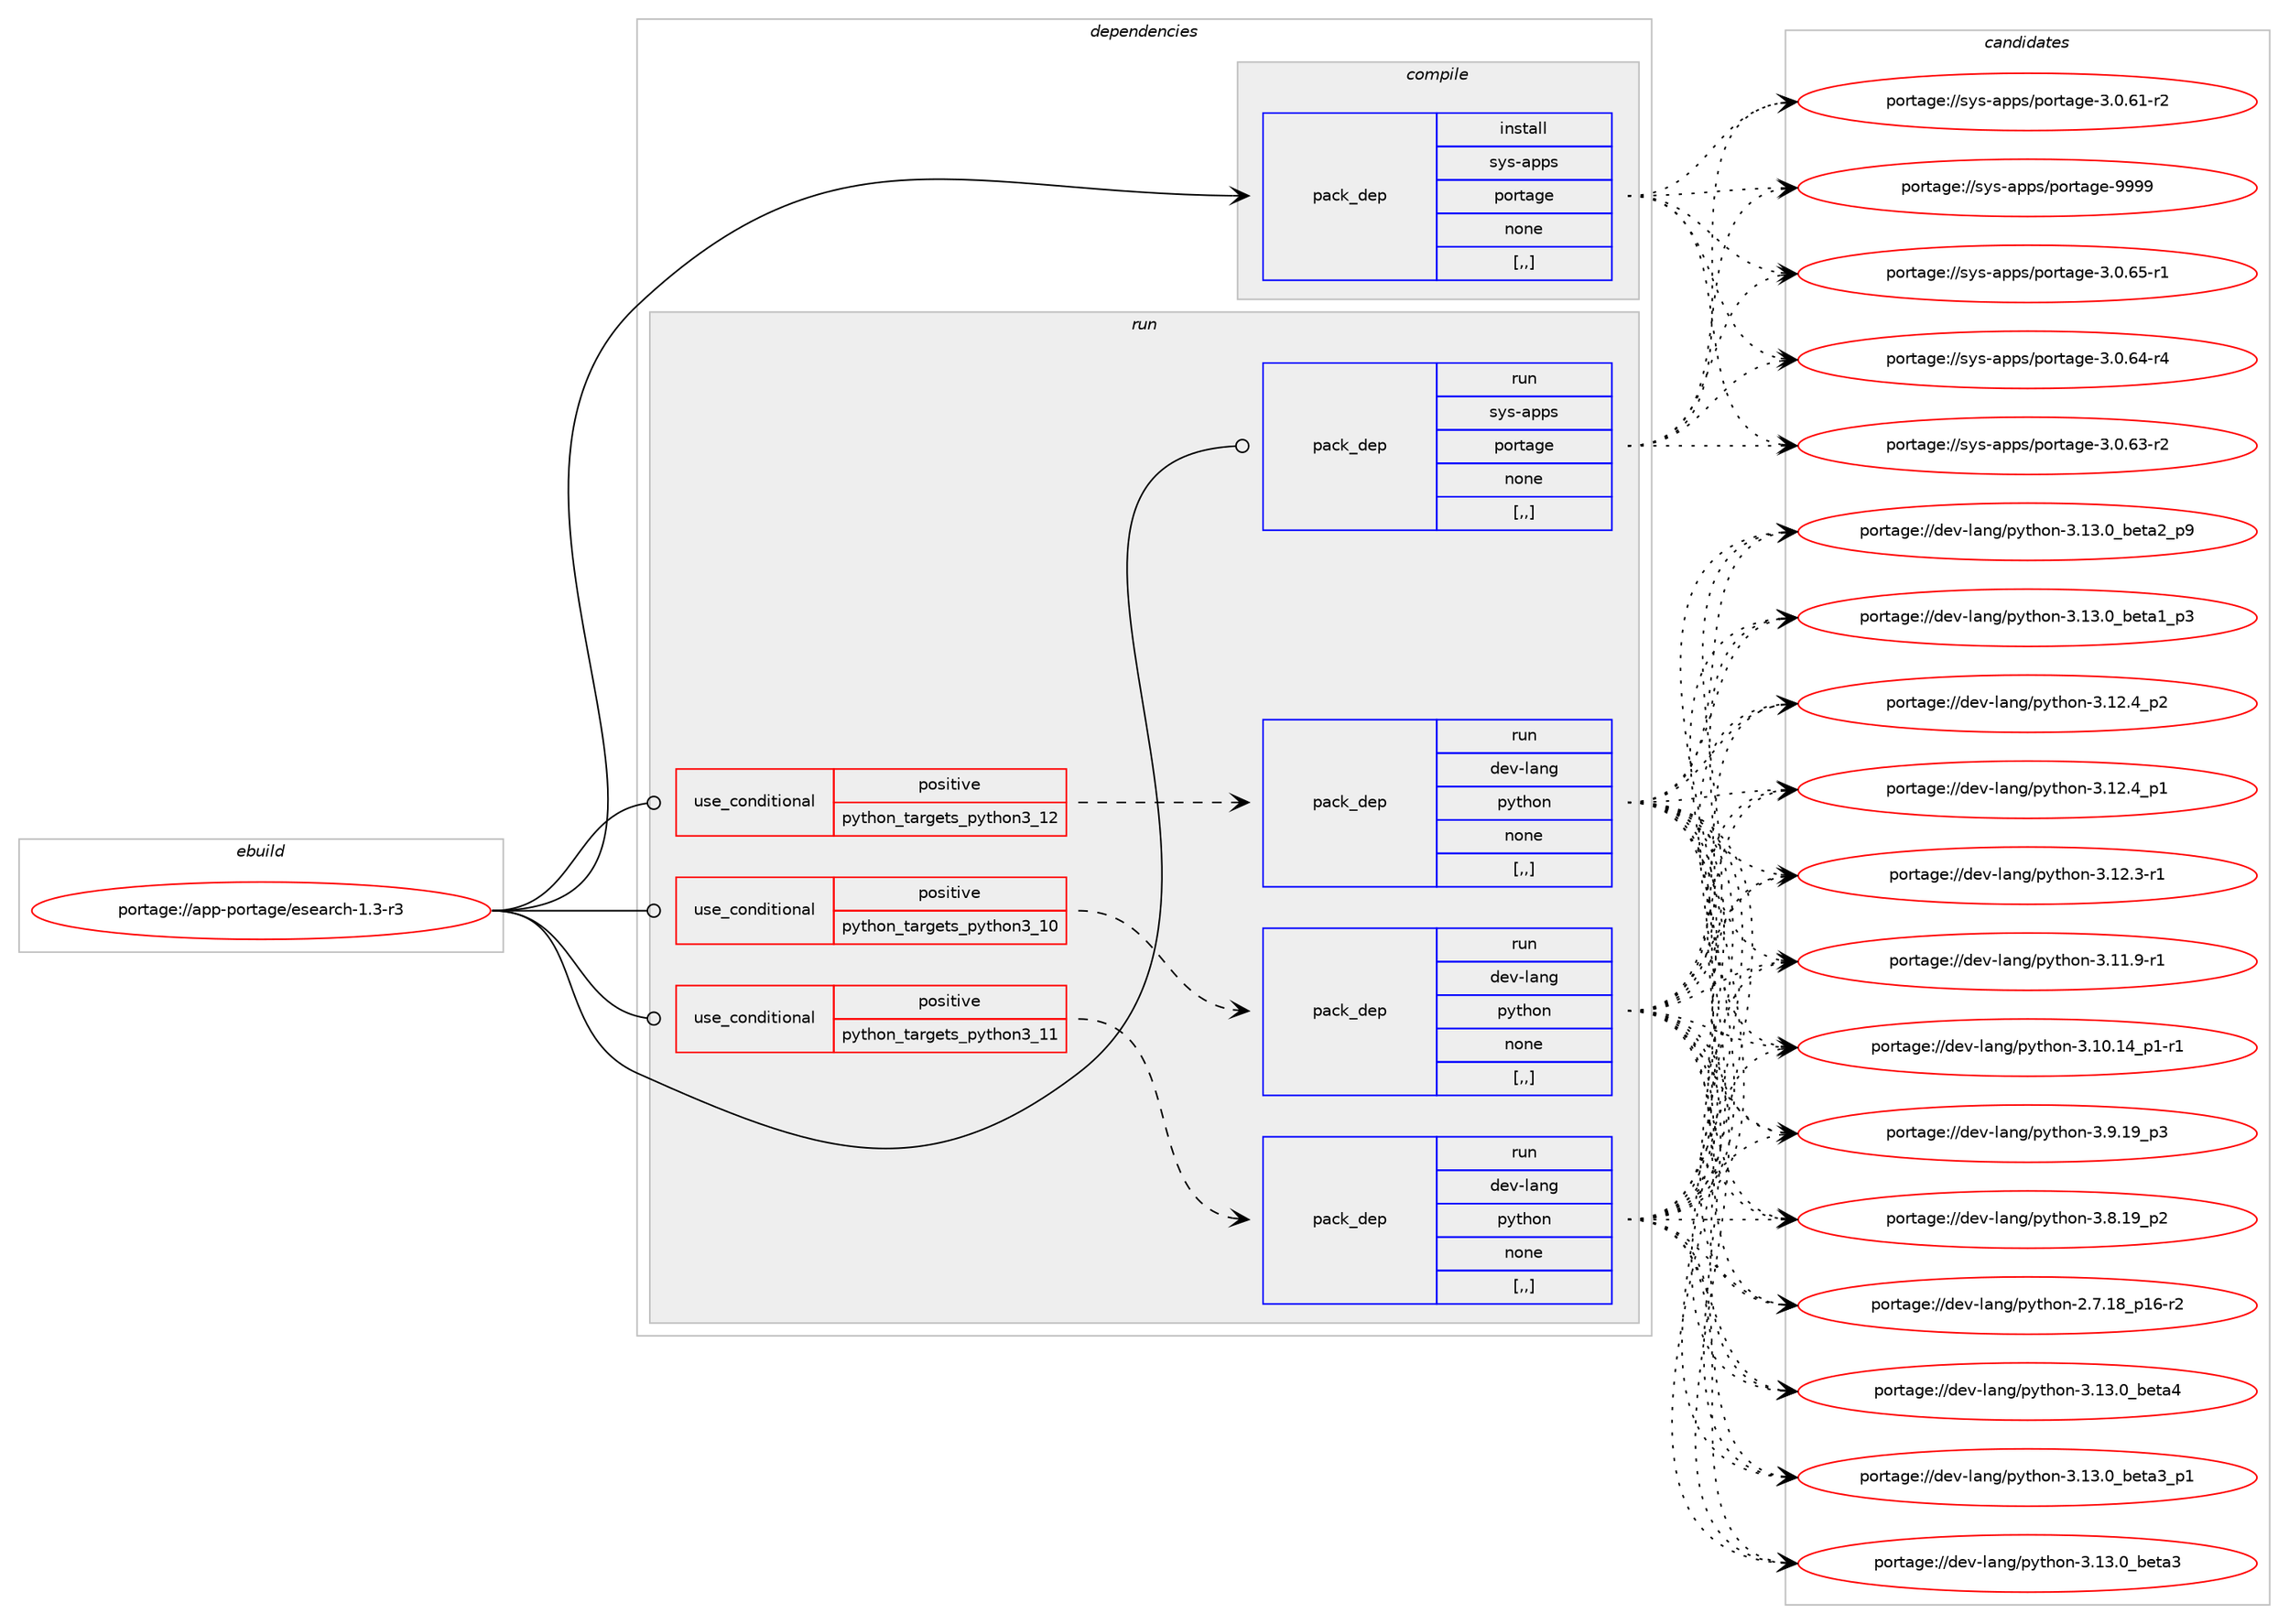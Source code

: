 digraph prolog {

# *************
# Graph options
# *************

newrank=true;
concentrate=true;
compound=true;
graph [rankdir=LR,fontname=Helvetica,fontsize=10,ranksep=1.5];#, ranksep=2.5, nodesep=0.2];
edge  [arrowhead=vee];
node  [fontname=Helvetica,fontsize=10];

# **********
# The ebuild
# **********

subgraph cluster_leftcol {
color=gray;
label=<<i>ebuild</i>>;
id [label="portage://app-portage/esearch-1.3-r3", color=red, width=4, href="../app-portage/esearch-1.3-r3.svg"];
}

# ****************
# The dependencies
# ****************

subgraph cluster_midcol {
color=gray;
label=<<i>dependencies</i>>;
subgraph cluster_compile {
fillcolor="#eeeeee";
style=filled;
label=<<i>compile</i>>;
subgraph pack36027 {
dependency50580 [label=<<TABLE BORDER="0" CELLBORDER="1" CELLSPACING="0" CELLPADDING="4" WIDTH="220"><TR><TD ROWSPAN="6" CELLPADDING="30">pack_dep</TD></TR><TR><TD WIDTH="110">install</TD></TR><TR><TD>sys-apps</TD></TR><TR><TD>portage</TD></TR><TR><TD>none</TD></TR><TR><TD>[,,]</TD></TR></TABLE>>, shape=none, color=blue];
}
id:e -> dependency50580:w [weight=20,style="solid",arrowhead="vee"];
}
subgraph cluster_compileandrun {
fillcolor="#eeeeee";
style=filled;
label=<<i>compile and run</i>>;
}
subgraph cluster_run {
fillcolor="#eeeeee";
style=filled;
label=<<i>run</i>>;
subgraph cond14087 {
dependency50581 [label=<<TABLE BORDER="0" CELLBORDER="1" CELLSPACING="0" CELLPADDING="4"><TR><TD ROWSPAN="3" CELLPADDING="10">use_conditional</TD></TR><TR><TD>positive</TD></TR><TR><TD>python_targets_python3_10</TD></TR></TABLE>>, shape=none, color=red];
subgraph pack36028 {
dependency50582 [label=<<TABLE BORDER="0" CELLBORDER="1" CELLSPACING="0" CELLPADDING="4" WIDTH="220"><TR><TD ROWSPAN="6" CELLPADDING="30">pack_dep</TD></TR><TR><TD WIDTH="110">run</TD></TR><TR><TD>dev-lang</TD></TR><TR><TD>python</TD></TR><TR><TD>none</TD></TR><TR><TD>[,,]</TD></TR></TABLE>>, shape=none, color=blue];
}
dependency50581:e -> dependency50582:w [weight=20,style="dashed",arrowhead="vee"];
}
id:e -> dependency50581:w [weight=20,style="solid",arrowhead="odot"];
subgraph cond14088 {
dependency50583 [label=<<TABLE BORDER="0" CELLBORDER="1" CELLSPACING="0" CELLPADDING="4"><TR><TD ROWSPAN="3" CELLPADDING="10">use_conditional</TD></TR><TR><TD>positive</TD></TR><TR><TD>python_targets_python3_11</TD></TR></TABLE>>, shape=none, color=red];
subgraph pack36029 {
dependency50584 [label=<<TABLE BORDER="0" CELLBORDER="1" CELLSPACING="0" CELLPADDING="4" WIDTH="220"><TR><TD ROWSPAN="6" CELLPADDING="30">pack_dep</TD></TR><TR><TD WIDTH="110">run</TD></TR><TR><TD>dev-lang</TD></TR><TR><TD>python</TD></TR><TR><TD>none</TD></TR><TR><TD>[,,]</TD></TR></TABLE>>, shape=none, color=blue];
}
dependency50583:e -> dependency50584:w [weight=20,style="dashed",arrowhead="vee"];
}
id:e -> dependency50583:w [weight=20,style="solid",arrowhead="odot"];
subgraph cond14089 {
dependency50585 [label=<<TABLE BORDER="0" CELLBORDER="1" CELLSPACING="0" CELLPADDING="4"><TR><TD ROWSPAN="3" CELLPADDING="10">use_conditional</TD></TR><TR><TD>positive</TD></TR><TR><TD>python_targets_python3_12</TD></TR></TABLE>>, shape=none, color=red];
subgraph pack36030 {
dependency50586 [label=<<TABLE BORDER="0" CELLBORDER="1" CELLSPACING="0" CELLPADDING="4" WIDTH="220"><TR><TD ROWSPAN="6" CELLPADDING="30">pack_dep</TD></TR><TR><TD WIDTH="110">run</TD></TR><TR><TD>dev-lang</TD></TR><TR><TD>python</TD></TR><TR><TD>none</TD></TR><TR><TD>[,,]</TD></TR></TABLE>>, shape=none, color=blue];
}
dependency50585:e -> dependency50586:w [weight=20,style="dashed",arrowhead="vee"];
}
id:e -> dependency50585:w [weight=20,style="solid",arrowhead="odot"];
subgraph pack36031 {
dependency50587 [label=<<TABLE BORDER="0" CELLBORDER="1" CELLSPACING="0" CELLPADDING="4" WIDTH="220"><TR><TD ROWSPAN="6" CELLPADDING="30">pack_dep</TD></TR><TR><TD WIDTH="110">run</TD></TR><TR><TD>sys-apps</TD></TR><TR><TD>portage</TD></TR><TR><TD>none</TD></TR><TR><TD>[,,]</TD></TR></TABLE>>, shape=none, color=blue];
}
id:e -> dependency50587:w [weight=20,style="solid",arrowhead="odot"];
}
}

# **************
# The candidates
# **************

subgraph cluster_choices {
rank=same;
color=gray;
label=<<i>candidates</i>>;

subgraph choice36027 {
color=black;
nodesep=1;
choice115121115459711211211547112111114116971031014557575757 [label="portage://sys-apps/portage-9999", color=red, width=4,href="../sys-apps/portage-9999.svg"];
choice11512111545971121121154711211111411697103101455146484654534511449 [label="portage://sys-apps/portage-3.0.65-r1", color=red, width=4,href="../sys-apps/portage-3.0.65-r1.svg"];
choice11512111545971121121154711211111411697103101455146484654524511452 [label="portage://sys-apps/portage-3.0.64-r4", color=red, width=4,href="../sys-apps/portage-3.0.64-r4.svg"];
choice11512111545971121121154711211111411697103101455146484654514511450 [label="portage://sys-apps/portage-3.0.63-r2", color=red, width=4,href="../sys-apps/portage-3.0.63-r2.svg"];
choice11512111545971121121154711211111411697103101455146484654494511450 [label="portage://sys-apps/portage-3.0.61-r2", color=red, width=4,href="../sys-apps/portage-3.0.61-r2.svg"];
dependency50580:e -> choice115121115459711211211547112111114116971031014557575757:w [style=dotted,weight="100"];
dependency50580:e -> choice11512111545971121121154711211111411697103101455146484654534511449:w [style=dotted,weight="100"];
dependency50580:e -> choice11512111545971121121154711211111411697103101455146484654524511452:w [style=dotted,weight="100"];
dependency50580:e -> choice11512111545971121121154711211111411697103101455146484654514511450:w [style=dotted,weight="100"];
dependency50580:e -> choice11512111545971121121154711211111411697103101455146484654494511450:w [style=dotted,weight="100"];
}
subgraph choice36028 {
color=black;
nodesep=1;
choice1001011184510897110103471121211161041111104551464951464895981011169752 [label="portage://dev-lang/python-3.13.0_beta4", color=red, width=4,href="../dev-lang/python-3.13.0_beta4.svg"];
choice10010111845108971101034711212111610411111045514649514648959810111697519511249 [label="portage://dev-lang/python-3.13.0_beta3_p1", color=red, width=4,href="../dev-lang/python-3.13.0_beta3_p1.svg"];
choice1001011184510897110103471121211161041111104551464951464895981011169751 [label="portage://dev-lang/python-3.13.0_beta3", color=red, width=4,href="../dev-lang/python-3.13.0_beta3.svg"];
choice10010111845108971101034711212111610411111045514649514648959810111697509511257 [label="portage://dev-lang/python-3.13.0_beta2_p9", color=red, width=4,href="../dev-lang/python-3.13.0_beta2_p9.svg"];
choice10010111845108971101034711212111610411111045514649514648959810111697499511251 [label="portage://dev-lang/python-3.13.0_beta1_p3", color=red, width=4,href="../dev-lang/python-3.13.0_beta1_p3.svg"];
choice100101118451089711010347112121116104111110455146495046529511250 [label="portage://dev-lang/python-3.12.4_p2", color=red, width=4,href="../dev-lang/python-3.12.4_p2.svg"];
choice100101118451089711010347112121116104111110455146495046529511249 [label="portage://dev-lang/python-3.12.4_p1", color=red, width=4,href="../dev-lang/python-3.12.4_p1.svg"];
choice100101118451089711010347112121116104111110455146495046514511449 [label="portage://dev-lang/python-3.12.3-r1", color=red, width=4,href="../dev-lang/python-3.12.3-r1.svg"];
choice100101118451089711010347112121116104111110455146494946574511449 [label="portage://dev-lang/python-3.11.9-r1", color=red, width=4,href="../dev-lang/python-3.11.9-r1.svg"];
choice100101118451089711010347112121116104111110455146494846495295112494511449 [label="portage://dev-lang/python-3.10.14_p1-r1", color=red, width=4,href="../dev-lang/python-3.10.14_p1-r1.svg"];
choice100101118451089711010347112121116104111110455146574649579511251 [label="portage://dev-lang/python-3.9.19_p3", color=red, width=4,href="../dev-lang/python-3.9.19_p3.svg"];
choice100101118451089711010347112121116104111110455146564649579511250 [label="portage://dev-lang/python-3.8.19_p2", color=red, width=4,href="../dev-lang/python-3.8.19_p2.svg"];
choice100101118451089711010347112121116104111110455046554649569511249544511450 [label="portage://dev-lang/python-2.7.18_p16-r2", color=red, width=4,href="../dev-lang/python-2.7.18_p16-r2.svg"];
dependency50582:e -> choice1001011184510897110103471121211161041111104551464951464895981011169752:w [style=dotted,weight="100"];
dependency50582:e -> choice10010111845108971101034711212111610411111045514649514648959810111697519511249:w [style=dotted,weight="100"];
dependency50582:e -> choice1001011184510897110103471121211161041111104551464951464895981011169751:w [style=dotted,weight="100"];
dependency50582:e -> choice10010111845108971101034711212111610411111045514649514648959810111697509511257:w [style=dotted,weight="100"];
dependency50582:e -> choice10010111845108971101034711212111610411111045514649514648959810111697499511251:w [style=dotted,weight="100"];
dependency50582:e -> choice100101118451089711010347112121116104111110455146495046529511250:w [style=dotted,weight="100"];
dependency50582:e -> choice100101118451089711010347112121116104111110455146495046529511249:w [style=dotted,weight="100"];
dependency50582:e -> choice100101118451089711010347112121116104111110455146495046514511449:w [style=dotted,weight="100"];
dependency50582:e -> choice100101118451089711010347112121116104111110455146494946574511449:w [style=dotted,weight="100"];
dependency50582:e -> choice100101118451089711010347112121116104111110455146494846495295112494511449:w [style=dotted,weight="100"];
dependency50582:e -> choice100101118451089711010347112121116104111110455146574649579511251:w [style=dotted,weight="100"];
dependency50582:e -> choice100101118451089711010347112121116104111110455146564649579511250:w [style=dotted,weight="100"];
dependency50582:e -> choice100101118451089711010347112121116104111110455046554649569511249544511450:w [style=dotted,weight="100"];
}
subgraph choice36029 {
color=black;
nodesep=1;
choice1001011184510897110103471121211161041111104551464951464895981011169752 [label="portage://dev-lang/python-3.13.0_beta4", color=red, width=4,href="../dev-lang/python-3.13.0_beta4.svg"];
choice10010111845108971101034711212111610411111045514649514648959810111697519511249 [label="portage://dev-lang/python-3.13.0_beta3_p1", color=red, width=4,href="../dev-lang/python-3.13.0_beta3_p1.svg"];
choice1001011184510897110103471121211161041111104551464951464895981011169751 [label="portage://dev-lang/python-3.13.0_beta3", color=red, width=4,href="../dev-lang/python-3.13.0_beta3.svg"];
choice10010111845108971101034711212111610411111045514649514648959810111697509511257 [label="portage://dev-lang/python-3.13.0_beta2_p9", color=red, width=4,href="../dev-lang/python-3.13.0_beta2_p9.svg"];
choice10010111845108971101034711212111610411111045514649514648959810111697499511251 [label="portage://dev-lang/python-3.13.0_beta1_p3", color=red, width=4,href="../dev-lang/python-3.13.0_beta1_p3.svg"];
choice100101118451089711010347112121116104111110455146495046529511250 [label="portage://dev-lang/python-3.12.4_p2", color=red, width=4,href="../dev-lang/python-3.12.4_p2.svg"];
choice100101118451089711010347112121116104111110455146495046529511249 [label="portage://dev-lang/python-3.12.4_p1", color=red, width=4,href="../dev-lang/python-3.12.4_p1.svg"];
choice100101118451089711010347112121116104111110455146495046514511449 [label="portage://dev-lang/python-3.12.3-r1", color=red, width=4,href="../dev-lang/python-3.12.3-r1.svg"];
choice100101118451089711010347112121116104111110455146494946574511449 [label="portage://dev-lang/python-3.11.9-r1", color=red, width=4,href="../dev-lang/python-3.11.9-r1.svg"];
choice100101118451089711010347112121116104111110455146494846495295112494511449 [label="portage://dev-lang/python-3.10.14_p1-r1", color=red, width=4,href="../dev-lang/python-3.10.14_p1-r1.svg"];
choice100101118451089711010347112121116104111110455146574649579511251 [label="portage://dev-lang/python-3.9.19_p3", color=red, width=4,href="../dev-lang/python-3.9.19_p3.svg"];
choice100101118451089711010347112121116104111110455146564649579511250 [label="portage://dev-lang/python-3.8.19_p2", color=red, width=4,href="../dev-lang/python-3.8.19_p2.svg"];
choice100101118451089711010347112121116104111110455046554649569511249544511450 [label="portage://dev-lang/python-2.7.18_p16-r2", color=red, width=4,href="../dev-lang/python-2.7.18_p16-r2.svg"];
dependency50584:e -> choice1001011184510897110103471121211161041111104551464951464895981011169752:w [style=dotted,weight="100"];
dependency50584:e -> choice10010111845108971101034711212111610411111045514649514648959810111697519511249:w [style=dotted,weight="100"];
dependency50584:e -> choice1001011184510897110103471121211161041111104551464951464895981011169751:w [style=dotted,weight="100"];
dependency50584:e -> choice10010111845108971101034711212111610411111045514649514648959810111697509511257:w [style=dotted,weight="100"];
dependency50584:e -> choice10010111845108971101034711212111610411111045514649514648959810111697499511251:w [style=dotted,weight="100"];
dependency50584:e -> choice100101118451089711010347112121116104111110455146495046529511250:w [style=dotted,weight="100"];
dependency50584:e -> choice100101118451089711010347112121116104111110455146495046529511249:w [style=dotted,weight="100"];
dependency50584:e -> choice100101118451089711010347112121116104111110455146495046514511449:w [style=dotted,weight="100"];
dependency50584:e -> choice100101118451089711010347112121116104111110455146494946574511449:w [style=dotted,weight="100"];
dependency50584:e -> choice100101118451089711010347112121116104111110455146494846495295112494511449:w [style=dotted,weight="100"];
dependency50584:e -> choice100101118451089711010347112121116104111110455146574649579511251:w [style=dotted,weight="100"];
dependency50584:e -> choice100101118451089711010347112121116104111110455146564649579511250:w [style=dotted,weight="100"];
dependency50584:e -> choice100101118451089711010347112121116104111110455046554649569511249544511450:w [style=dotted,weight="100"];
}
subgraph choice36030 {
color=black;
nodesep=1;
choice1001011184510897110103471121211161041111104551464951464895981011169752 [label="portage://dev-lang/python-3.13.0_beta4", color=red, width=4,href="../dev-lang/python-3.13.0_beta4.svg"];
choice10010111845108971101034711212111610411111045514649514648959810111697519511249 [label="portage://dev-lang/python-3.13.0_beta3_p1", color=red, width=4,href="../dev-lang/python-3.13.0_beta3_p1.svg"];
choice1001011184510897110103471121211161041111104551464951464895981011169751 [label="portage://dev-lang/python-3.13.0_beta3", color=red, width=4,href="../dev-lang/python-3.13.0_beta3.svg"];
choice10010111845108971101034711212111610411111045514649514648959810111697509511257 [label="portage://dev-lang/python-3.13.0_beta2_p9", color=red, width=4,href="../dev-lang/python-3.13.0_beta2_p9.svg"];
choice10010111845108971101034711212111610411111045514649514648959810111697499511251 [label="portage://dev-lang/python-3.13.0_beta1_p3", color=red, width=4,href="../dev-lang/python-3.13.0_beta1_p3.svg"];
choice100101118451089711010347112121116104111110455146495046529511250 [label="portage://dev-lang/python-3.12.4_p2", color=red, width=4,href="../dev-lang/python-3.12.4_p2.svg"];
choice100101118451089711010347112121116104111110455146495046529511249 [label="portage://dev-lang/python-3.12.4_p1", color=red, width=4,href="../dev-lang/python-3.12.4_p1.svg"];
choice100101118451089711010347112121116104111110455146495046514511449 [label="portage://dev-lang/python-3.12.3-r1", color=red, width=4,href="../dev-lang/python-3.12.3-r1.svg"];
choice100101118451089711010347112121116104111110455146494946574511449 [label="portage://dev-lang/python-3.11.9-r1", color=red, width=4,href="../dev-lang/python-3.11.9-r1.svg"];
choice100101118451089711010347112121116104111110455146494846495295112494511449 [label="portage://dev-lang/python-3.10.14_p1-r1", color=red, width=4,href="../dev-lang/python-3.10.14_p1-r1.svg"];
choice100101118451089711010347112121116104111110455146574649579511251 [label="portage://dev-lang/python-3.9.19_p3", color=red, width=4,href="../dev-lang/python-3.9.19_p3.svg"];
choice100101118451089711010347112121116104111110455146564649579511250 [label="portage://dev-lang/python-3.8.19_p2", color=red, width=4,href="../dev-lang/python-3.8.19_p2.svg"];
choice100101118451089711010347112121116104111110455046554649569511249544511450 [label="portage://dev-lang/python-2.7.18_p16-r2", color=red, width=4,href="../dev-lang/python-2.7.18_p16-r2.svg"];
dependency50586:e -> choice1001011184510897110103471121211161041111104551464951464895981011169752:w [style=dotted,weight="100"];
dependency50586:e -> choice10010111845108971101034711212111610411111045514649514648959810111697519511249:w [style=dotted,weight="100"];
dependency50586:e -> choice1001011184510897110103471121211161041111104551464951464895981011169751:w [style=dotted,weight="100"];
dependency50586:e -> choice10010111845108971101034711212111610411111045514649514648959810111697509511257:w [style=dotted,weight="100"];
dependency50586:e -> choice10010111845108971101034711212111610411111045514649514648959810111697499511251:w [style=dotted,weight="100"];
dependency50586:e -> choice100101118451089711010347112121116104111110455146495046529511250:w [style=dotted,weight="100"];
dependency50586:e -> choice100101118451089711010347112121116104111110455146495046529511249:w [style=dotted,weight="100"];
dependency50586:e -> choice100101118451089711010347112121116104111110455146495046514511449:w [style=dotted,weight="100"];
dependency50586:e -> choice100101118451089711010347112121116104111110455146494946574511449:w [style=dotted,weight="100"];
dependency50586:e -> choice100101118451089711010347112121116104111110455146494846495295112494511449:w [style=dotted,weight="100"];
dependency50586:e -> choice100101118451089711010347112121116104111110455146574649579511251:w [style=dotted,weight="100"];
dependency50586:e -> choice100101118451089711010347112121116104111110455146564649579511250:w [style=dotted,weight="100"];
dependency50586:e -> choice100101118451089711010347112121116104111110455046554649569511249544511450:w [style=dotted,weight="100"];
}
subgraph choice36031 {
color=black;
nodesep=1;
choice115121115459711211211547112111114116971031014557575757 [label="portage://sys-apps/portage-9999", color=red, width=4,href="../sys-apps/portage-9999.svg"];
choice11512111545971121121154711211111411697103101455146484654534511449 [label="portage://sys-apps/portage-3.0.65-r1", color=red, width=4,href="../sys-apps/portage-3.0.65-r1.svg"];
choice11512111545971121121154711211111411697103101455146484654524511452 [label="portage://sys-apps/portage-3.0.64-r4", color=red, width=4,href="../sys-apps/portage-3.0.64-r4.svg"];
choice11512111545971121121154711211111411697103101455146484654514511450 [label="portage://sys-apps/portage-3.0.63-r2", color=red, width=4,href="../sys-apps/portage-3.0.63-r2.svg"];
choice11512111545971121121154711211111411697103101455146484654494511450 [label="portage://sys-apps/portage-3.0.61-r2", color=red, width=4,href="../sys-apps/portage-3.0.61-r2.svg"];
dependency50587:e -> choice115121115459711211211547112111114116971031014557575757:w [style=dotted,weight="100"];
dependency50587:e -> choice11512111545971121121154711211111411697103101455146484654534511449:w [style=dotted,weight="100"];
dependency50587:e -> choice11512111545971121121154711211111411697103101455146484654524511452:w [style=dotted,weight="100"];
dependency50587:e -> choice11512111545971121121154711211111411697103101455146484654514511450:w [style=dotted,weight="100"];
dependency50587:e -> choice11512111545971121121154711211111411697103101455146484654494511450:w [style=dotted,weight="100"];
}
}

}
